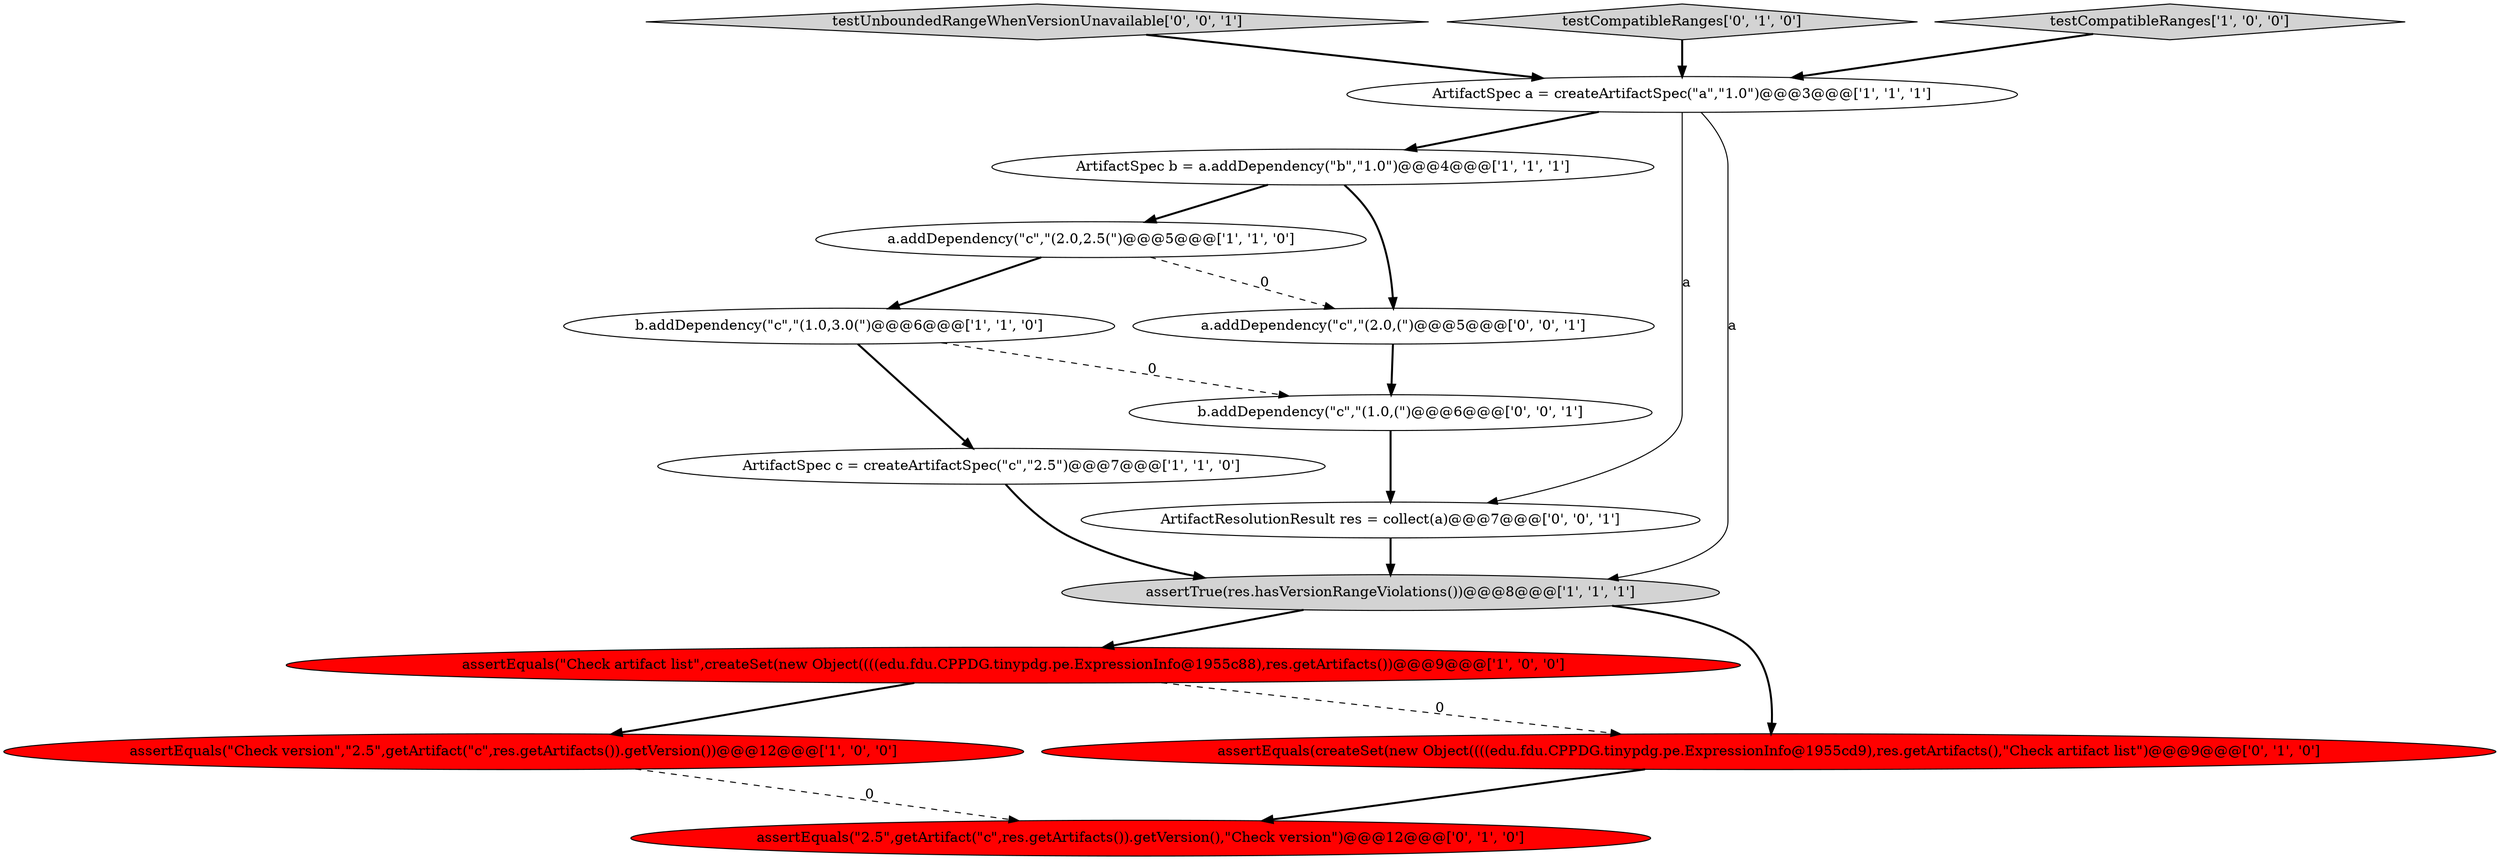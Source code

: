 digraph {
0 [style = filled, label = "ArtifactSpec b = a.addDependency(\"b\",\"1.0\")@@@4@@@['1', '1', '1']", fillcolor = white, shape = ellipse image = "AAA0AAABBB1BBB"];
5 [style = filled, label = "assertEquals(\"Check version\",\"2.5\",getArtifact(\"c\",res.getArtifacts()).getVersion())@@@12@@@['1', '0', '0']", fillcolor = red, shape = ellipse image = "AAA1AAABBB1BBB"];
8 [style = filled, label = "b.addDependency(\"c\",\"(1.0,3.0(\")@@@6@@@['1', '1', '0']", fillcolor = white, shape = ellipse image = "AAA0AAABBB1BBB"];
4 [style = filled, label = "assertEquals(\"Check artifact list\",createSet(new Object((((edu.fdu.CPPDG.tinypdg.pe.ExpressionInfo@1955c88),res.getArtifacts())@@@9@@@['1', '0', '0']", fillcolor = red, shape = ellipse image = "AAA1AAABBB1BBB"];
14 [style = filled, label = "testUnboundedRangeWhenVersionUnavailable['0', '0', '1']", fillcolor = lightgray, shape = diamond image = "AAA0AAABBB3BBB"];
12 [style = filled, label = "a.addDependency(\"c\",\"(2.0,(\")@@@5@@@['0', '0', '1']", fillcolor = white, shape = ellipse image = "AAA0AAABBB3BBB"];
10 [style = filled, label = "assertEquals(createSet(new Object((((edu.fdu.CPPDG.tinypdg.pe.ExpressionInfo@1955cd9),res.getArtifacts(),\"Check artifact list\")@@@9@@@['0', '1', '0']", fillcolor = red, shape = ellipse image = "AAA1AAABBB2BBB"];
9 [style = filled, label = "assertEquals(\"2.5\",getArtifact(\"c\",res.getArtifacts()).getVersion(),\"Check version\")@@@12@@@['0', '1', '0']", fillcolor = red, shape = ellipse image = "AAA1AAABBB2BBB"];
11 [style = filled, label = "testCompatibleRanges['0', '1', '0']", fillcolor = lightgray, shape = diamond image = "AAA0AAABBB2BBB"];
15 [style = filled, label = "b.addDependency(\"c\",\"(1.0,(\")@@@6@@@['0', '0', '1']", fillcolor = white, shape = ellipse image = "AAA0AAABBB3BBB"];
3 [style = filled, label = "a.addDependency(\"c\",\"(2.0,2.5(\")@@@5@@@['1', '1', '0']", fillcolor = white, shape = ellipse image = "AAA0AAABBB1BBB"];
7 [style = filled, label = "assertTrue(res.hasVersionRangeViolations())@@@8@@@['1', '1', '1']", fillcolor = lightgray, shape = ellipse image = "AAA0AAABBB1BBB"];
13 [style = filled, label = "ArtifactResolutionResult res = collect(a)@@@7@@@['0', '0', '1']", fillcolor = white, shape = ellipse image = "AAA0AAABBB3BBB"];
2 [style = filled, label = "testCompatibleRanges['1', '0', '0']", fillcolor = lightgray, shape = diamond image = "AAA0AAABBB1BBB"];
6 [style = filled, label = "ArtifactSpec a = createArtifactSpec(\"a\",\"1.0\")@@@3@@@['1', '1', '1']", fillcolor = white, shape = ellipse image = "AAA0AAABBB1BBB"];
1 [style = filled, label = "ArtifactSpec c = createArtifactSpec(\"c\",\"2.5\")@@@7@@@['1', '1', '0']", fillcolor = white, shape = ellipse image = "AAA0AAABBB1BBB"];
0->3 [style = bold, label=""];
15->13 [style = bold, label=""];
7->10 [style = bold, label=""];
2->6 [style = bold, label=""];
0->12 [style = bold, label=""];
11->6 [style = bold, label=""];
8->15 [style = dashed, label="0"];
12->15 [style = bold, label=""];
5->9 [style = dashed, label="0"];
6->0 [style = bold, label=""];
7->4 [style = bold, label=""];
6->13 [style = solid, label="a"];
1->7 [style = bold, label=""];
8->1 [style = bold, label=""];
3->12 [style = dashed, label="0"];
13->7 [style = bold, label=""];
3->8 [style = bold, label=""];
6->7 [style = solid, label="a"];
10->9 [style = bold, label=""];
4->10 [style = dashed, label="0"];
4->5 [style = bold, label=""];
14->6 [style = bold, label=""];
}
